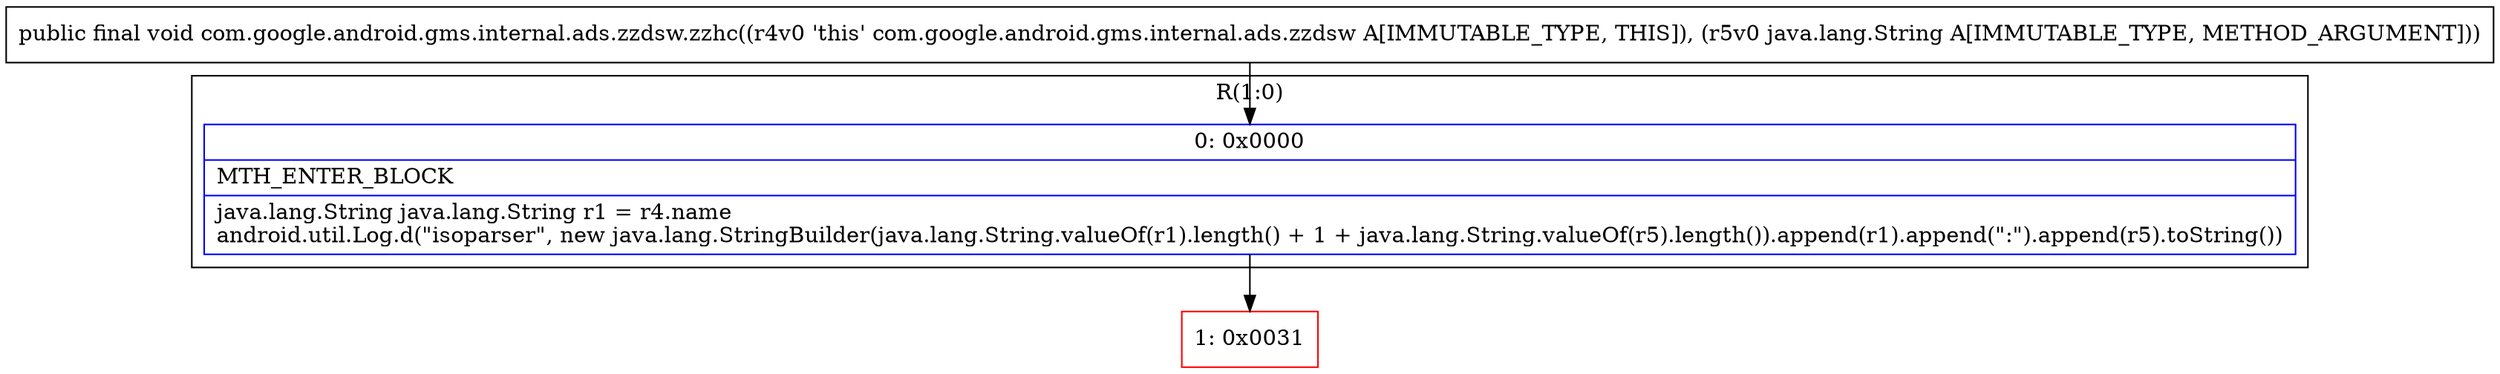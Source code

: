 digraph "CFG forcom.google.android.gms.internal.ads.zzdsw.zzhc(Ljava\/lang\/String;)V" {
subgraph cluster_Region_574969016 {
label = "R(1:0)";
node [shape=record,color=blue];
Node_0 [shape=record,label="{0\:\ 0x0000|MTH_ENTER_BLOCK\l|java.lang.String java.lang.String r1 = r4.name\landroid.util.Log.d(\"isoparser\", new java.lang.StringBuilder(java.lang.String.valueOf(r1).length() + 1 + java.lang.String.valueOf(r5).length()).append(r1).append(\":\").append(r5).toString())\l}"];
}
Node_1 [shape=record,color=red,label="{1\:\ 0x0031}"];
MethodNode[shape=record,label="{public final void com.google.android.gms.internal.ads.zzdsw.zzhc((r4v0 'this' com.google.android.gms.internal.ads.zzdsw A[IMMUTABLE_TYPE, THIS]), (r5v0 java.lang.String A[IMMUTABLE_TYPE, METHOD_ARGUMENT])) }"];
MethodNode -> Node_0;
Node_0 -> Node_1;
}

